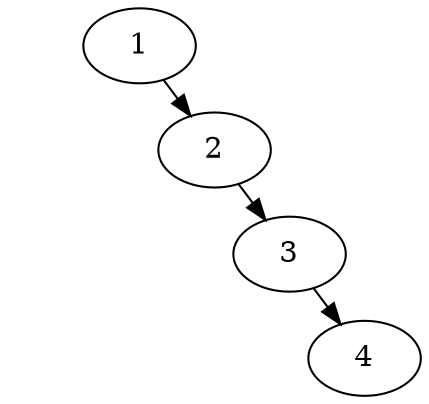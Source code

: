 digraph {
    node[style=invis]
    ranksep = 0.2
    01
    02
    03
    node[style=solid]
    1->2->3->4
    edge[style=invis]
    1->01
    2->02
    3->03
}